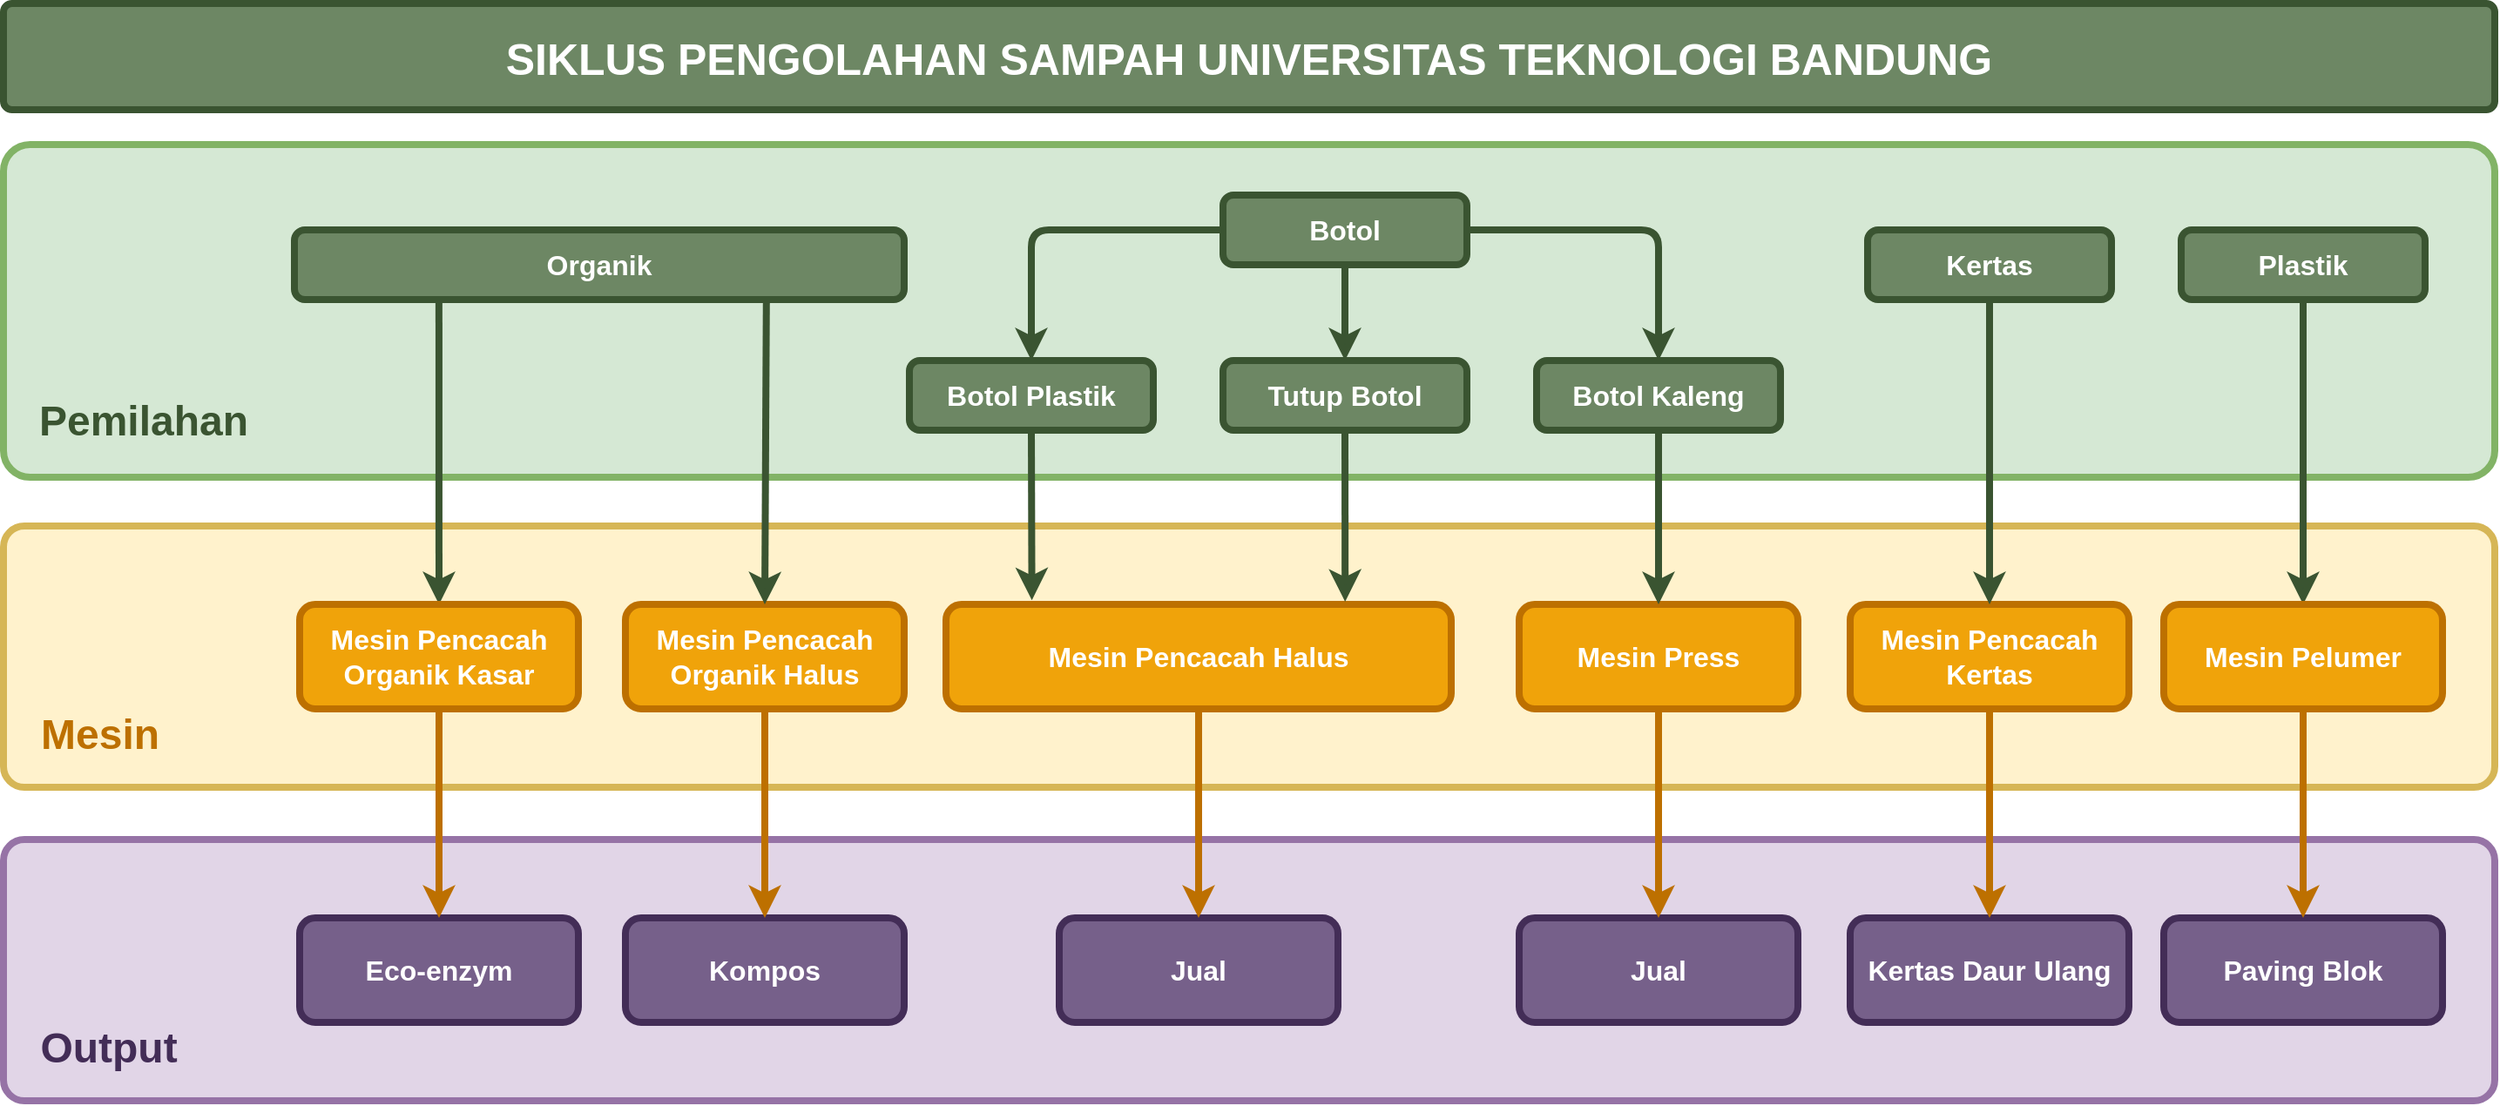 <mxfile>
    <diagram id="J0Kw3ywMFj4X3cCYN1kJ" name="Kebutuhan Mesin">
        <mxGraphModel dx="553" dy="649" grid="1" gridSize="10" guides="1" tooltips="1" connect="1" arrows="1" fold="1" page="1" pageScale="1" pageWidth="827" pageHeight="1169" math="0" shadow="0">
            <root>
                <mxCell id="0"/>
                <mxCell id="1" parent="0"/>
                <mxCell id="11" value="" style="rounded=1;whiteSpace=wrap;html=1;strokeWidth=4;fontSize=16;fontStyle=1;arcSize=8;fillColor=#fff2cc;strokeColor=#d6b656;" vertex="1" parent="1">
                    <mxGeometry x="1150" y="440" width="1430" height="150" as="geometry"/>
                </mxCell>
                <mxCell id="2" value="" style="rounded=1;whiteSpace=wrap;html=1;strokeWidth=4;fontSize=16;fontStyle=1;arcSize=8;fillColor=#d5e8d4;strokeColor=#82b366;" vertex="1" parent="1">
                    <mxGeometry x="1150" y="221" width="1430" height="191" as="geometry"/>
                </mxCell>
                <mxCell id="388vwY8Y4XDALHpI7bIc-41" value="Kertas" style="rounded=1;whiteSpace=wrap;html=1;strokeWidth=4;fontSize=16;fontStyle=1;fillColor=#6d8764;strokeColor=#3A5431;fontColor=#ffffff;" parent="1" vertex="1">
                    <mxGeometry x="2220" y="270" width="140" height="40" as="geometry"/>
                </mxCell>
                <mxCell id="388vwY8Y4XDALHpI7bIc-54" style="edgeStyle=none;html=1;entryX=0.5;entryY=0;entryDx=0;entryDy=0;strokeWidth=4;strokeColor=light-dark(#3a5431, #ededed);exitX=0.237;exitY=0.979;exitDx=0;exitDy=0;exitPerimeter=0;" parent="1" source="388vwY8Y4XDALHpI7bIc-42" target="388vwY8Y4XDALHpI7bIc-52" edge="1">
                    <mxGeometry relative="1" as="geometry"/>
                </mxCell>
                <mxCell id="388vwY8Y4XDALHpI7bIc-42" value="Organik" style="rounded=1;whiteSpace=wrap;html=1;strokeWidth=4;fontSize=16;fontStyle=1;fillColor=#6d8764;strokeColor=#3A5431;fontColor=#ffffff;" parent="1" vertex="1">
                    <mxGeometry x="1317" y="270" width="350" height="40" as="geometry"/>
                </mxCell>
                <mxCell id="388vwY8Y4XDALHpI7bIc-48" style="edgeStyle=none;html=1;entryX=0.5;entryY=0;entryDx=0;entryDy=0;strokeWidth=4;fillColor=#d5e8d4;strokeColor=light-dark(#3a5431, #ededed);" parent="1" source="388vwY8Y4XDALHpI7bIc-44" target="388vwY8Y4XDALHpI7bIc-46" edge="1">
                    <mxGeometry relative="1" as="geometry"/>
                </mxCell>
                <mxCell id="388vwY8Y4XDALHpI7bIc-49" style="edgeStyle=orthogonalEdgeStyle;html=1;entryX=0.5;entryY=0;entryDx=0;entryDy=0;strokeWidth=4;fillColor=#d5e8d4;strokeColor=light-dark(#3a5431, #ededed);" parent="1" source="388vwY8Y4XDALHpI7bIc-44" target="388vwY8Y4XDALHpI7bIc-45" edge="1">
                    <mxGeometry relative="1" as="geometry"/>
                </mxCell>
                <mxCell id="388vwY8Y4XDALHpI7bIc-50" style="edgeStyle=orthogonalEdgeStyle;html=1;entryX=0.5;entryY=0;entryDx=0;entryDy=0;strokeWidth=4;fillColor=#d5e8d4;strokeColor=light-dark(#3a5431, #ededed);" parent="1" source="388vwY8Y4XDALHpI7bIc-44" target="388vwY8Y4XDALHpI7bIc-47" edge="1">
                    <mxGeometry relative="1" as="geometry"/>
                </mxCell>
                <mxCell id="388vwY8Y4XDALHpI7bIc-44" value="Botol" style="rounded=1;whiteSpace=wrap;html=1;strokeWidth=4;fontSize=16;fontStyle=1;fillColor=#6d8764;strokeColor=#3A5431;fontColor=#ffffff;" parent="1" vertex="1">
                    <mxGeometry x="1850" y="250" width="140" height="40" as="geometry"/>
                </mxCell>
                <mxCell id="388vwY8Y4XDALHpI7bIc-45" value="Botol Plastik" style="rounded=1;whiteSpace=wrap;html=1;strokeWidth=4;fontSize=16;fontStyle=1;fillColor=#6d8764;strokeColor=#3A5431;fontColor=#ffffff;" parent="1" vertex="1">
                    <mxGeometry x="1670" y="345" width="140" height="40" as="geometry"/>
                </mxCell>
                <mxCell id="388vwY8Y4XDALHpI7bIc-46" value="Tutup Botol" style="rounded=1;whiteSpace=wrap;html=1;strokeWidth=4;fontSize=16;fontStyle=1;fillColor=#6d8764;strokeColor=#3A5431;fontColor=#ffffff;" parent="1" vertex="1">
                    <mxGeometry x="1850" y="345" width="140" height="40" as="geometry"/>
                </mxCell>
                <mxCell id="388vwY8Y4XDALHpI7bIc-47" value="Botol Kaleng" style="rounded=1;whiteSpace=wrap;html=1;strokeWidth=4;fontSize=16;fontStyle=1;fillColor=#6d8764;strokeColor=#3A5431;fontColor=#ffffff;" parent="1" vertex="1">
                    <mxGeometry x="2030" y="345" width="140" height="40" as="geometry"/>
                </mxCell>
                <mxCell id="388vwY8Y4XDALHpI7bIc-60" style="edgeStyle=none;html=1;entryX=0.5;entryY=0;entryDx=0;entryDy=0;strokeWidth=4;strokeColor=light-dark(#3a5431, #ededed);" parent="1" source="388vwY8Y4XDALHpI7bIc-51" target="388vwY8Y4XDALHpI7bIc-58" edge="1">
                    <mxGeometry relative="1" as="geometry"/>
                </mxCell>
                <mxCell id="388vwY8Y4XDALHpI7bIc-51" value="Plastik" style="rounded=1;whiteSpace=wrap;html=1;strokeWidth=4;fontSize=16;fontStyle=1;fillColor=#6d8764;strokeColor=#3A5431;fontColor=#ffffff;" parent="1" vertex="1">
                    <mxGeometry x="2400" y="270" width="140" height="40" as="geometry"/>
                </mxCell>
                <mxCell id="388vwY8Y4XDALHpI7bIc-52" value="Mesin Pencacah Organik Kasar" style="rounded=1;whiteSpace=wrap;html=1;strokeWidth=4;fontSize=16;fontStyle=1;fillColor=#f0a30a;fontColor=light-dark(#FFFFFF,#EDEDED);strokeColor=#BD7000;" parent="1" vertex="1">
                    <mxGeometry x="1320" y="485" width="160" height="60" as="geometry"/>
                </mxCell>
                <mxCell id="388vwY8Y4XDALHpI7bIc-53" value="Mesin Pencacah Halus" style="rounded=1;whiteSpace=wrap;html=1;strokeWidth=4;fontSize=16;fontStyle=1;fillColor=#f0a30a;fontColor=light-dark(#FFFFFF,#EDEDED);strokeColor=#BD7000;" parent="1" vertex="1">
                    <mxGeometry x="1691" y="485" width="290" height="60" as="geometry"/>
                </mxCell>
                <mxCell id="388vwY8Y4XDALHpI7bIc-58" value="Mesin Pelumer" style="rounded=1;whiteSpace=wrap;html=1;strokeWidth=4;fontSize=16;fontStyle=1;fillColor=#f0a30a;fontColor=light-dark(#FFFFFF,#EDEDED);strokeColor=#BD7000;" parent="1" vertex="1">
                    <mxGeometry x="2390" y="485" width="160" height="60" as="geometry"/>
                </mxCell>
                <mxCell id="x1IxJDcAxro6MHsoyiwN-1" value="Mesin Press" style="rounded=1;whiteSpace=wrap;html=1;strokeWidth=4;fontSize=16;fontStyle=1;fillColor=#f0a30a;fontColor=light-dark(#FFFFFF,#EDEDED);strokeColor=#BD7000;" parent="1" vertex="1">
                    <mxGeometry x="2020" y="485" width="160" height="60" as="geometry"/>
                </mxCell>
                <mxCell id="3" value="Mesin Pencacah Organik Halus" style="rounded=1;whiteSpace=wrap;html=1;strokeWidth=4;fontSize=16;fontStyle=1;fillColor=#f0a30a;fontColor=light-dark(#FFFFFF,#EDEDED);strokeColor=#BD7000;" vertex="1" parent="1">
                    <mxGeometry x="1507" y="485" width="160" height="60" as="geometry"/>
                </mxCell>
                <mxCell id="4" style="edgeStyle=none;html=1;entryX=0.5;entryY=0;entryDx=0;entryDy=0;strokeWidth=4;strokeColor=light-dark(#3a5431, #ededed);exitX=0.774;exitY=1.031;exitDx=0;exitDy=0;exitPerimeter=0;" edge="1" parent="1" source="388vwY8Y4XDALHpI7bIc-42" target="3">
                    <mxGeometry relative="1" as="geometry">
                        <mxPoint x="1590" y="291" as="sourcePoint"/>
                        <mxPoint x="1533" y="535" as="targetPoint"/>
                    </mxGeometry>
                </mxCell>
                <mxCell id="5" style="edgeStyle=none;html=1;entryX=0.17;entryY=-0.04;entryDx=0;entryDy=0;strokeWidth=4;strokeColor=light-dark(#3a5431, #ededed);exitX=0.5;exitY=1;exitDx=0;exitDy=0;entryPerimeter=0;" edge="1" parent="1" source="388vwY8Y4XDALHpI7bIc-45" target="388vwY8Y4XDALHpI7bIc-53">
                    <mxGeometry relative="1" as="geometry">
                        <mxPoint x="1595" y="300" as="sourcePoint"/>
                        <mxPoint x="1597" y="639" as="targetPoint"/>
                    </mxGeometry>
                </mxCell>
                <mxCell id="6" style="edgeStyle=none;html=1;entryX=0.79;entryY=-0.025;entryDx=0;entryDy=0;strokeWidth=4;strokeColor=light-dark(#3a5431, #ededed);exitX=0.5;exitY=1;exitDx=0;exitDy=0;entryPerimeter=0;" edge="1" parent="1" source="388vwY8Y4XDALHpI7bIc-46" target="388vwY8Y4XDALHpI7bIc-53">
                    <mxGeometry relative="1" as="geometry">
                        <mxPoint x="1750" y="395" as="sourcePoint"/>
                        <mxPoint x="1800" y="535" as="targetPoint"/>
                    </mxGeometry>
                </mxCell>
                <mxCell id="7" style="edgeStyle=none;html=1;entryX=0.5;entryY=0;entryDx=0;entryDy=0;strokeWidth=4;strokeColor=light-dark(#3a5431, #ededed);exitX=0.5;exitY=1;exitDx=0;exitDy=0;" edge="1" parent="1" source="388vwY8Y4XDALHpI7bIc-47" target="x1IxJDcAxro6MHsoyiwN-1">
                    <mxGeometry relative="1" as="geometry">
                        <mxPoint x="1930" y="395" as="sourcePoint"/>
                        <mxPoint x="1930" y="534" as="targetPoint"/>
                    </mxGeometry>
                </mxCell>
                <mxCell id="8" value="Mesin Pencacah Kertas" style="rounded=1;whiteSpace=wrap;html=1;strokeWidth=4;fontSize=16;fontStyle=1;fillColor=#f0a30a;fontColor=light-dark(#FFFFFF,#EDEDED);strokeColor=#BD7000;" vertex="1" parent="1">
                    <mxGeometry x="2210" y="485" width="160" height="60" as="geometry"/>
                </mxCell>
                <mxCell id="10" style="edgeStyle=none;html=1;entryX=0.5;entryY=0;entryDx=0;entryDy=0;strokeWidth=4;strokeColor=light-dark(#3a5431, #ededed);exitX=0.5;exitY=1;exitDx=0;exitDy=0;" edge="1" parent="1" source="388vwY8Y4XDALHpI7bIc-41" target="8">
                    <mxGeometry relative="1" as="geometry">
                        <mxPoint x="2110" y="395" as="sourcePoint"/>
                        <mxPoint x="2110" y="535" as="targetPoint"/>
                    </mxGeometry>
                </mxCell>
                <mxCell id="12" value="" style="rounded=1;whiteSpace=wrap;html=1;strokeWidth=4;fontSize=16;fontStyle=1;arcSize=8;fillColor=#e1d5e7;strokeColor=#9673a6;" vertex="1" parent="1">
                    <mxGeometry x="1150" y="620" width="1430" height="150" as="geometry"/>
                </mxCell>
                <mxCell id="13" value="Eco-enzym" style="rounded=1;whiteSpace=wrap;html=1;strokeWidth=4;fontSize=16;fontStyle=1;fillColor=#76608a;fontColor=#ffffff;strokeColor=#432D57;" vertex="1" parent="1">
                    <mxGeometry x="1320" y="665" width="160" height="60" as="geometry"/>
                </mxCell>
                <mxCell id="14" value="Kompos" style="rounded=1;whiteSpace=wrap;html=1;strokeWidth=4;fontSize=16;fontStyle=1;fillColor=#76608a;fontColor=#ffffff;strokeColor=#432D57;" vertex="1" parent="1">
                    <mxGeometry x="1507" y="665" width="160" height="60" as="geometry"/>
                </mxCell>
                <mxCell id="15" value="Kertas Daur Ulang" style="rounded=1;whiteSpace=wrap;html=1;strokeWidth=4;fontSize=16;fontStyle=1;fillColor=#76608a;fontColor=#ffffff;strokeColor=#432D57;" vertex="1" parent="1">
                    <mxGeometry x="2210" y="665" width="160" height="60" as="geometry"/>
                </mxCell>
                <mxCell id="16" style="edgeStyle=none;html=1;entryX=0.5;entryY=0;entryDx=0;entryDy=0;strokeWidth=4;strokeColor=light-dark(#bd7000, #ededed);exitX=0.5;exitY=1;exitDx=0;exitDy=0;" edge="1" parent="1" source="388vwY8Y4XDALHpI7bIc-52" target="13">
                    <mxGeometry relative="1" as="geometry">
                        <mxPoint x="1410" y="319" as="sourcePoint"/>
                        <mxPoint x="1410" y="495" as="targetPoint"/>
                    </mxGeometry>
                </mxCell>
                <mxCell id="17" style="edgeStyle=none;html=1;entryX=0.5;entryY=0;entryDx=0;entryDy=0;strokeWidth=4;strokeColor=light-dark(#bd7000, #ededed);exitX=0.5;exitY=1;exitDx=0;exitDy=0;" edge="1" parent="1" source="3" target="14">
                    <mxGeometry relative="1" as="geometry">
                        <mxPoint x="1410" y="555" as="sourcePoint"/>
                        <mxPoint x="1407" y="670" as="targetPoint"/>
                    </mxGeometry>
                </mxCell>
                <mxCell id="18" value="Pemilahan" style="text;html=1;align=center;verticalAlign=middle;resizable=0;points=[];autosize=1;strokeColor=none;fillColor=none;fontStyle=1;fontSize=24;fontColor=light-dark(#3a5431, #ededed);" vertex="1" parent="1">
                    <mxGeometry x="1160" y="360" width="140" height="40" as="geometry"/>
                </mxCell>
                <mxCell id="19" value="Mesin" style="text;html=1;align=center;verticalAlign=middle;resizable=0;points=[];autosize=1;strokeColor=none;fillColor=none;fontStyle=1;fontSize=24;fontColor=light-dark(#bd7000, #ededed);" vertex="1" parent="1">
                    <mxGeometry x="1160" y="540" width="90" height="40" as="geometry"/>
                </mxCell>
                <mxCell id="20" value="Paving Blok" style="rounded=1;whiteSpace=wrap;html=1;strokeWidth=4;fontSize=16;fontStyle=1;fillColor=#76608a;fontColor=#ffffff;strokeColor=#432D57;" vertex="1" parent="1">
                    <mxGeometry x="2390" y="665" width="160" height="60" as="geometry"/>
                </mxCell>
                <mxCell id="21" value="Jual" style="rounded=1;whiteSpace=wrap;html=1;strokeWidth=4;fontSize=16;fontStyle=1;fillColor=#76608a;fontColor=#ffffff;strokeColor=#432D57;" vertex="1" parent="1">
                    <mxGeometry x="2020" y="665" width="160" height="60" as="geometry"/>
                </mxCell>
                <mxCell id="22" value="Jual" style="rounded=1;whiteSpace=wrap;html=1;strokeWidth=4;fontSize=16;fontStyle=1;fillColor=#76608a;fontColor=#ffffff;strokeColor=#432D57;" vertex="1" parent="1">
                    <mxGeometry x="1756" y="665" width="160" height="60" as="geometry"/>
                </mxCell>
                <mxCell id="23" style="edgeStyle=none;html=1;entryX=0.5;entryY=0;entryDx=0;entryDy=0;strokeWidth=4;strokeColor=light-dark(#bd7000, #ededed);exitX=0.5;exitY=1;exitDx=0;exitDy=0;" edge="1" parent="1" source="388vwY8Y4XDALHpI7bIc-53" target="22">
                    <mxGeometry relative="1" as="geometry">
                        <mxPoint x="1597" y="555" as="sourcePoint"/>
                        <mxPoint x="1597" y="675" as="targetPoint"/>
                    </mxGeometry>
                </mxCell>
                <mxCell id="24" style="edgeStyle=none;html=1;entryX=0.5;entryY=0;entryDx=0;entryDy=0;strokeWidth=4;strokeColor=light-dark(#bd7000, #ededed);exitX=0.5;exitY=1;exitDx=0;exitDy=0;" edge="1" parent="1" source="x1IxJDcAxro6MHsoyiwN-1" target="21">
                    <mxGeometry relative="1" as="geometry">
                        <mxPoint x="1846" y="555" as="sourcePoint"/>
                        <mxPoint x="1846" y="675" as="targetPoint"/>
                    </mxGeometry>
                </mxCell>
                <mxCell id="25" style="edgeStyle=none;html=1;entryX=0.5;entryY=0;entryDx=0;entryDy=0;strokeWidth=4;strokeColor=light-dark(#bd7000, #ededed);exitX=0.5;exitY=1;exitDx=0;exitDy=0;" edge="1" parent="1" source="8" target="15">
                    <mxGeometry relative="1" as="geometry">
                        <mxPoint x="2110" y="555" as="sourcePoint"/>
                        <mxPoint x="2110" y="675" as="targetPoint"/>
                    </mxGeometry>
                </mxCell>
                <mxCell id="26" style="edgeStyle=none;html=1;entryX=0.5;entryY=0;entryDx=0;entryDy=0;strokeWidth=4;strokeColor=light-dark(#bd7000, #ededed);exitX=0.5;exitY=1;exitDx=0;exitDy=0;" edge="1" parent="1" source="388vwY8Y4XDALHpI7bIc-58" target="20">
                    <mxGeometry relative="1" as="geometry">
                        <mxPoint x="2300" y="555" as="sourcePoint"/>
                        <mxPoint x="2300" y="675" as="targetPoint"/>
                    </mxGeometry>
                </mxCell>
                <mxCell id="27" value="Output" style="text;html=1;align=center;verticalAlign=middle;resizable=0;points=[];autosize=1;strokeColor=none;fillColor=none;fontStyle=1;fontSize=24;fontColor=light-dark(#432d57, #ededed);" vertex="1" parent="1">
                    <mxGeometry x="1160" y="720" width="100" height="40" as="geometry"/>
                </mxCell>
                <mxCell id="28" value="SIKLUS PENGOLAHAN SAMPAH UNIVERSITAS TEKNOLOGI BANDUNG" style="rounded=1;whiteSpace=wrap;html=1;strokeWidth=4;fontSize=25;fontStyle=1;arcSize=8;fillColor=#6d8764;strokeColor=#3A5431;fontColor=#ffffff;" vertex="1" parent="1">
                    <mxGeometry x="1150" y="140" width="1430" height="61" as="geometry"/>
                </mxCell>
            </root>
        </mxGraphModel>
    </diagram>
</mxfile>